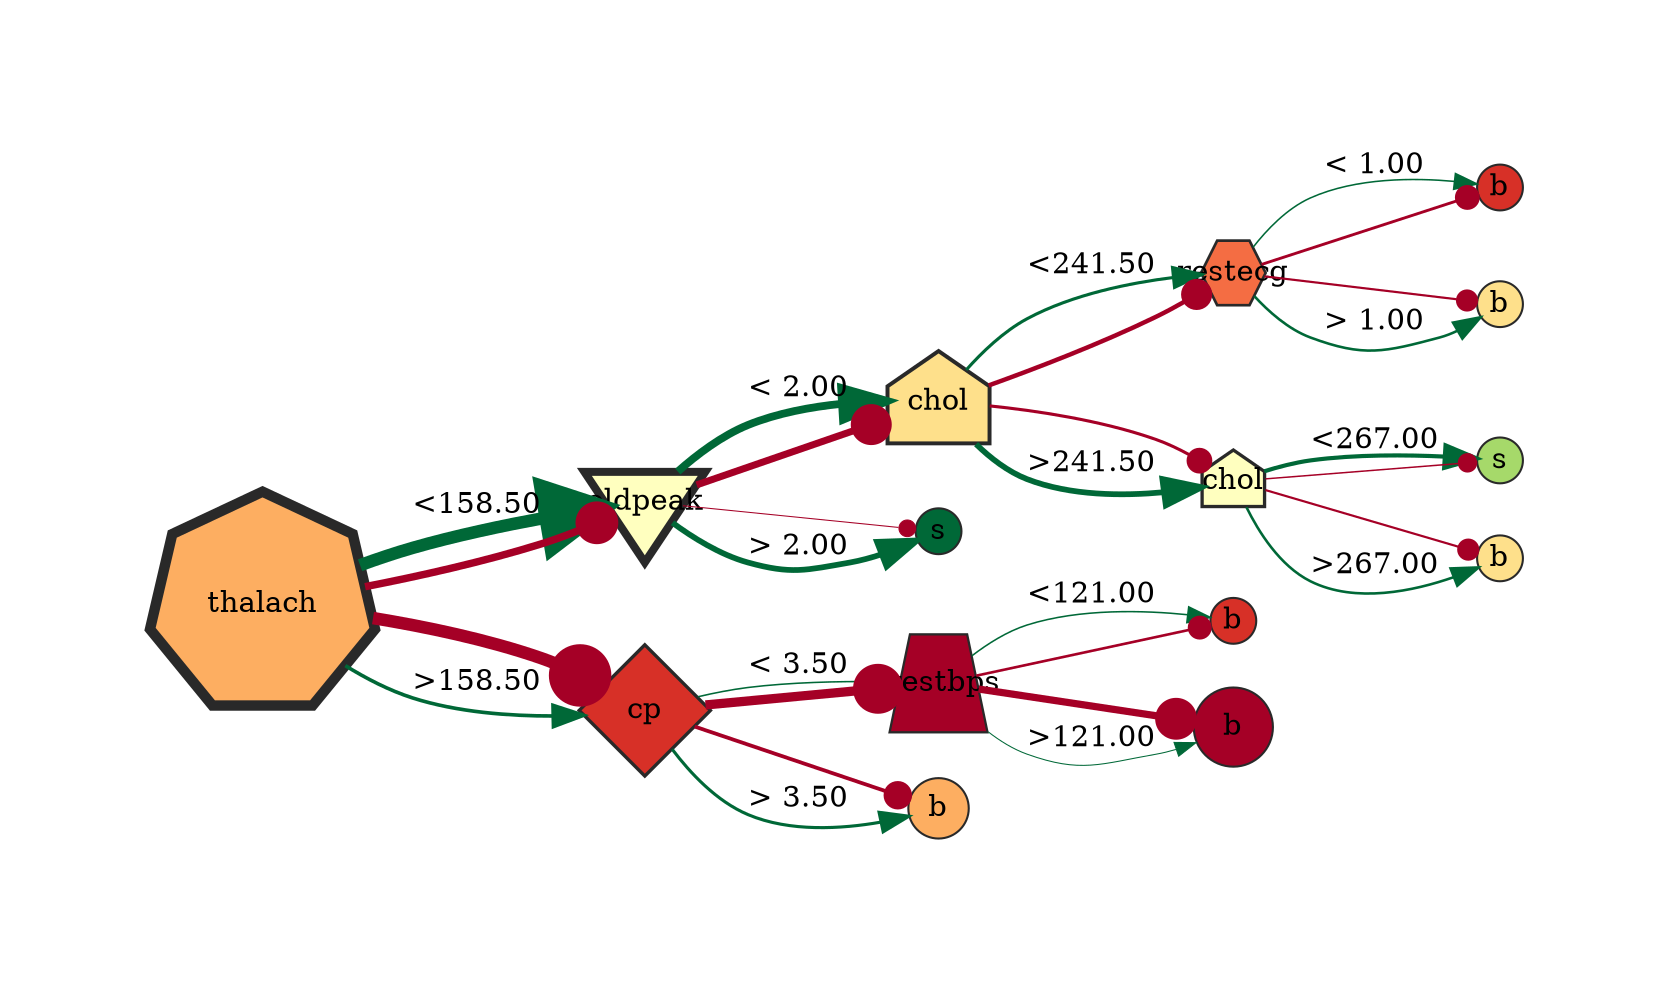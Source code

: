 digraph title{
graph [ rankdir="LR", bgcolor="white", pad=1.000000 ]
0 [label="thalach", style="filled,setlinewidth(5.00)", fillcolor="#fdae61", color="#292929", shape=septagon, fixedsize=true, height=1.500000, width=1.500000]
0 -> 1 [ color="#006837" label="<158.50", penwidth="6.000000", arrowhead="normal", arrowsize=3.000000 ]
0 -> 1 [ color="#a50026", penwidth="3.580000", arrowhead="dot", arrowsize=2.120000 ]
0 -> 2 [ color="#a50026", penwidth="6.000000", arrowhead="dot", arrowsize=3.000000 ]
0 -> 2 [ color="#006837" label=">158.50", penwidth="1.750000", arrowhead="normal", arrowsize=1.454545 ]
1 [label="oldpeak", style="filled,setlinewidth(3.85)", fillcolor="#ffffbf", color="#292929", shape=invtriangle, fixedsize=true, height=0.809091, width=0.809091]
1 -> 3 [ color="#006837" label="< 2.00", penwidth="3.750000", arrowhead="normal", arrowsize=2.181818 ]
1 -> 3 [ color="#a50026", penwidth="3.360000", arrowhead="dot", arrowsize=2.040000 ]
1 -> 4 [ color="#a50026", penwidth="0.500000", arrowhead="dot", arrowsize=1.000000 ]
1 -> 4 [ color="#006837" label="> 2.00", penwidth="2.750000", arrowhead="normal", arrowsize=1.818182 ]
2 [label="cp", style="filled,setlinewidth(1.62)", fillcolor="#d73027", color="#292929", shape=diamond, fixedsize=true, height=0.869697, width=0.869697]
2 -> 5 [ color="#006837" label="< 3.50", penwidth="0.750000", arrowhead="normal", arrowsize=1.090909 ]
2 -> 5 [ color="#a50026", penwidth="4.460000", arrowhead="dot", arrowsize=2.440000 ]
2 -> 6 [ color="#a50026", penwidth="1.820000", arrowhead="dot", arrowsize=1.480000 ]
2 -> 6 [ color="#006837" label="> 3.50", penwidth="1.500000", arrowhead="normal", arrowsize=1.363636 ]
3 [label="chol", style="filled,setlinewidth(1.90)", fillcolor="#fee08b", color="#292929", shape=house, fixedsize=true, height=0.675758, width=0.675758]
3 -> 7 [ color="#006837" label="<241.50", penwidth="1.500000", arrowhead="normal", arrowsize=1.363636 ]
3 -> 7 [ color="#a50026", penwidth="2.150000", arrowhead="dot", arrowsize=1.600000 ]
3 -> 8 [ color="#a50026", penwidth="1.490000", arrowhead="dot", arrowsize=1.360000 ]
3 -> 8 [ color="#006837" label=">241.50", penwidth="2.750000", arrowhead="normal", arrowsize=1.818182 ]
4 [label="s", style="filled,setlinewidth(1.00)", fillcolor="#006837", color="#292929", shape=circle, fixedsize=true, height=0.312121, width=0.312121]
5 [label="trestbps", style="filled,setlinewidth(1.10)", fillcolor="#a50026", color="#292929", shape=trapezium, fixedsize=true, height=0.651515, width=0.651515]
5 -> 9 [ color="#006837" label="<121.00", penwidth="0.750000", arrowhead="normal", arrowsize=1.090909 ]
5 -> 9 [ color="#a50026", penwidth="1.270000", arrowhead="dot", arrowsize=1.280000 ]
5 -> 10 [ color="#a50026", penwidth="3.470000", arrowhead="dot", arrowsize=2.080000 ]
5 -> 10 [ color="#006837" label=">121.00", penwidth="0.500000", arrowhead="normal", arrowsize=1.000000 ]
6 [label="b", style="filled,setlinewidth(1.00)", fillcolor="#fdae61", color="#292929", shape=circle, fixedsize=true, height=0.396970, width=0.396970]
7 [label="restecg", style="filled,setlinewidth(1.30)", fillcolor="#f46d43", color="#292929", shape=hexagon, fixedsize=true, height=0.433333, width=0.433333]
7 -> 11 [ color="#006837" label="< 1.00", penwidth="0.750000", arrowhead="normal", arrowsize=1.090909 ]
7 -> 11 [ color="#a50026", penwidth="1.380000", arrowhead="dot", arrowsize=1.320000 ]
7 -> 12 [ color="#a50026", penwidth="1.050000", arrowhead="dot", arrowsize=1.200000 ]
7 -> 12 [ color="#006837" label="> 1.00", penwidth="1.250000", arrowhead="normal", arrowsize=1.272727 ]
8 [label="chol", style="filled,setlinewidth(1.59)", fillcolor="#ffffbf", color="#292929", shape=house, fixedsize=true, height=0.421212, width=0.421212]
8 -> 13 [ color="#006837" label="<267.00", penwidth="2.000000", arrowhead="normal", arrowsize=1.545455 ]
8 -> 13 [ color="#a50026", penwidth="0.720000", arrowhead="dot", arrowsize=1.080000 ]
8 -> 14 [ color="#a50026", penwidth="1.050000", arrowhead="dot", arrowsize=1.200000 ]
8 -> 14 [ color="#006837" label=">267.00", penwidth="1.250000", arrowhead="normal", arrowsize=1.272727 ]
9 [label="b", style="filled,setlinewidth(1.00)", fillcolor="#d73027", color="#292929", shape=circle, fixedsize=true, height=0.300000, width=0.300000]
10 [label="b", style="filled,setlinewidth(1.00)", fillcolor="#a50026", color="#292929", shape=circle, fixedsize=true, height=0.530303, width=0.530303]
11 [label="b", style="filled,setlinewidth(1.00)", fillcolor="#d73027", color="#292929", shape=circle, fixedsize=true, height=0.312121, width=0.312121]
12 [label="b", style="filled,setlinewidth(1.00)", fillcolor="#fee08b", color="#292929", shape=circle, fixedsize=true, height=0.300000, width=0.300000]
13 [label="s", style="filled,setlinewidth(1.00)", fillcolor="#a6d96a", color="#292929", shape=circle, fixedsize=true, height=0.300000, width=0.300000]
14 [label="b", style="filled,setlinewidth(1.00)", fillcolor="#fee08b", color="#292929", shape=circle, fixedsize=true, height=0.300000, width=0.300000]
}
